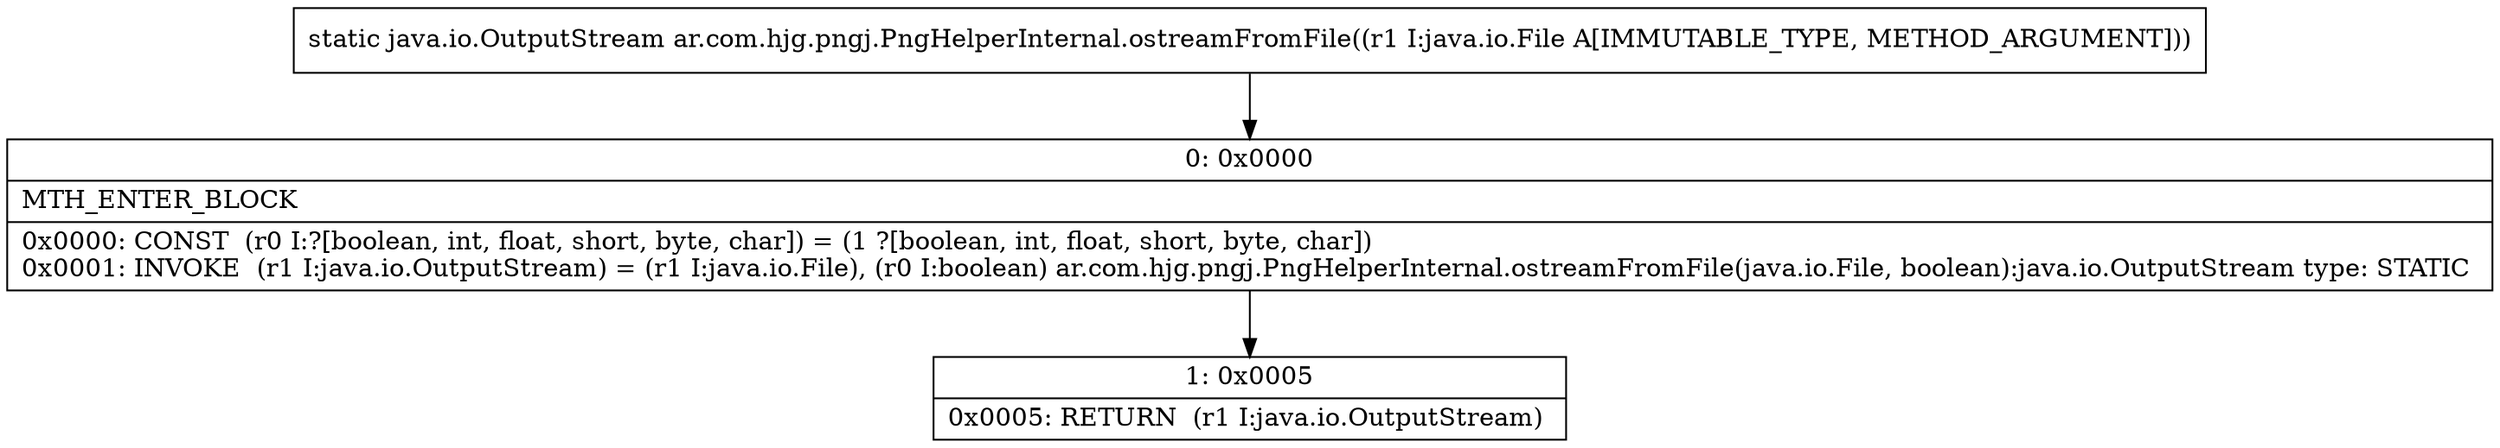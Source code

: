 digraph "CFG forar.com.hjg.pngj.PngHelperInternal.ostreamFromFile(Ljava\/io\/File;)Ljava\/io\/OutputStream;" {
Node_0 [shape=record,label="{0\:\ 0x0000|MTH_ENTER_BLOCK\l|0x0000: CONST  (r0 I:?[boolean, int, float, short, byte, char]) = (1 ?[boolean, int, float, short, byte, char]) \l0x0001: INVOKE  (r1 I:java.io.OutputStream) = (r1 I:java.io.File), (r0 I:boolean) ar.com.hjg.pngj.PngHelperInternal.ostreamFromFile(java.io.File, boolean):java.io.OutputStream type: STATIC \l}"];
Node_1 [shape=record,label="{1\:\ 0x0005|0x0005: RETURN  (r1 I:java.io.OutputStream) \l}"];
MethodNode[shape=record,label="{static java.io.OutputStream ar.com.hjg.pngj.PngHelperInternal.ostreamFromFile((r1 I:java.io.File A[IMMUTABLE_TYPE, METHOD_ARGUMENT])) }"];
MethodNode -> Node_0;
Node_0 -> Node_1;
}

